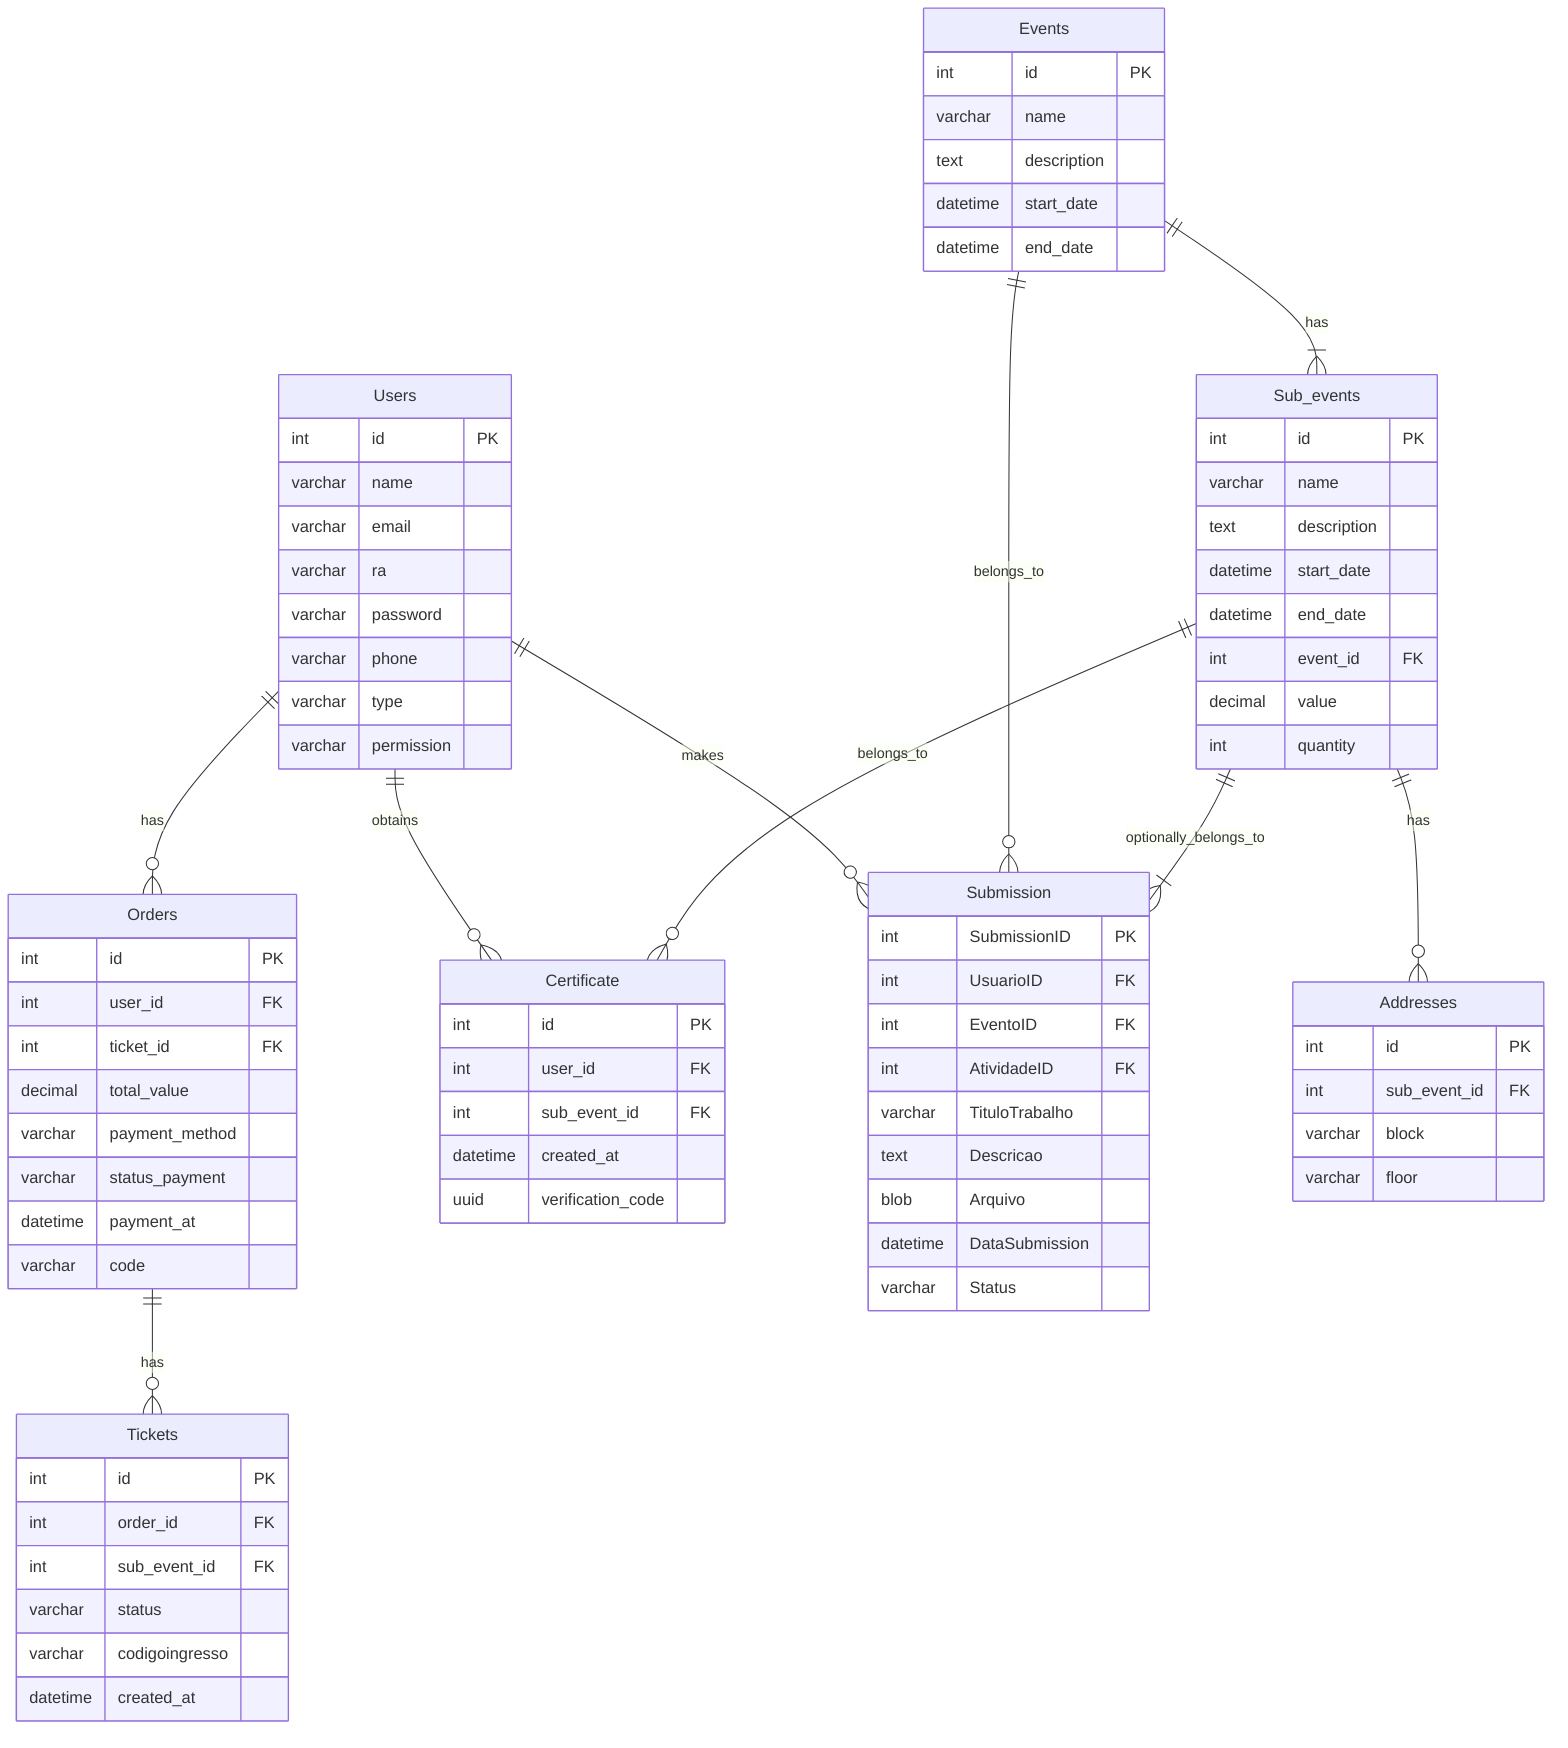 erDiagram
    Users ||--o{ Orders : has
    Orders ||--o{ Tickets : has
    Users ||--o{ Certificate : obtains
    Sub_events ||--o{ Certificate : belongs_to
    Users ||--o{ Submission : makes
    Events ||--o{ Submission : belongs_to
    Sub_events ||--|{ Submission : optionally_belongs_to
    Events ||--|{ Sub_events : has
    Sub_events ||--o{ Addresses : has

    Users {
        int id PK
        varchar name
        varchar email
        varchar ra
        varchar password
        varchar phone
        varchar type
        varchar permission
    }

    Orders {
        int id PK
        int user_id FK
        int ticket_id FK
        decimal total_value
        varchar payment_method
        varchar status_payment
        datetime payment_at
        varchar code
    }

    Tickets {
        int id PK
        int order_id FK
        int sub_event_id FK 
        varchar status
        varchar codigoingresso
        datetime created_at
    }

    Certificate {
        int id PK
        int user_id FK
        int sub_event_id FK
        datetime created_at
        uuid verification_code
    }

    Submission {
        int SubmissionID PK
        int UsuarioID FK
        int EventoID FK
        int AtividadeID FK
        varchar TituloTrabalho
        text Descricao
        blob Arquivo
        datetime DataSubmission
        varchar Status
    }

    Events {
        int id PK
        varchar name
        text description
        datetime start_date
        datetime end_date
    }

    Sub_events {
        int id PK
        varchar name
        text description
        datetime start_date
        datetime end_date
        int event_id FK
        decimal value
        int quantity
    }

    Addresses {
        int id PK
        int sub_event_id FK
        varchar block
        varchar floor
    }